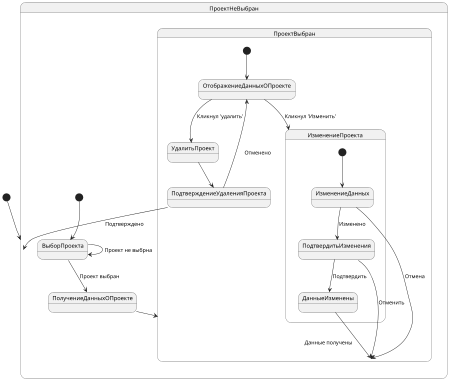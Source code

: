 @startuml
scale 450 width

[*] --> ПроектНеВыбран

state ПроектНеВыбран {
  [*] --> ВыборПроекта
  ВыборПроекта --> ПолучениеДанныхОПроекте : Проект выбран
  ВыборПроекта --> ВыборПроекта : Проект не выбрна
  ПолучениеДанныхОПроекте --> ПроектВыбран : Данные получены

state ПроектВыбран {
  [*] --> ОтображениеДанныхОПроекте
  ОтображениеДанныхОПроекте --> УдалитьПроект : Кликнул 'удалить'
  УдалитьПроект --> ПодтверждениеУдаленияПроекта
  ПодтверждениеУдаленияПроекта --> ОтображениеДанныхОПроекте : Отменено
  ПодтверждениеУдаленияПроекта --> ПроектНеВыбран : Подтверждено
  ОтображениеДанныхОПроекте --> ИзменениеПроекта : Кликнул 'Изменить'
}
}


state ИзменениеПроекта {
  [*] --> ИзменениеДанных
  ИзменениеДанных --> ПроектВыбран : Отмена
  ИзменениеДанных --> ПодтвердитьИзменения : Изменено
  ПодтвердитьИзменения --> ПроектВыбран : Отменить
  ПодтвердитьИзменения --> ДанныеИзменены : Подтвердить
  ДанныеИзменены --> ПроектВыбран
}

@enduml